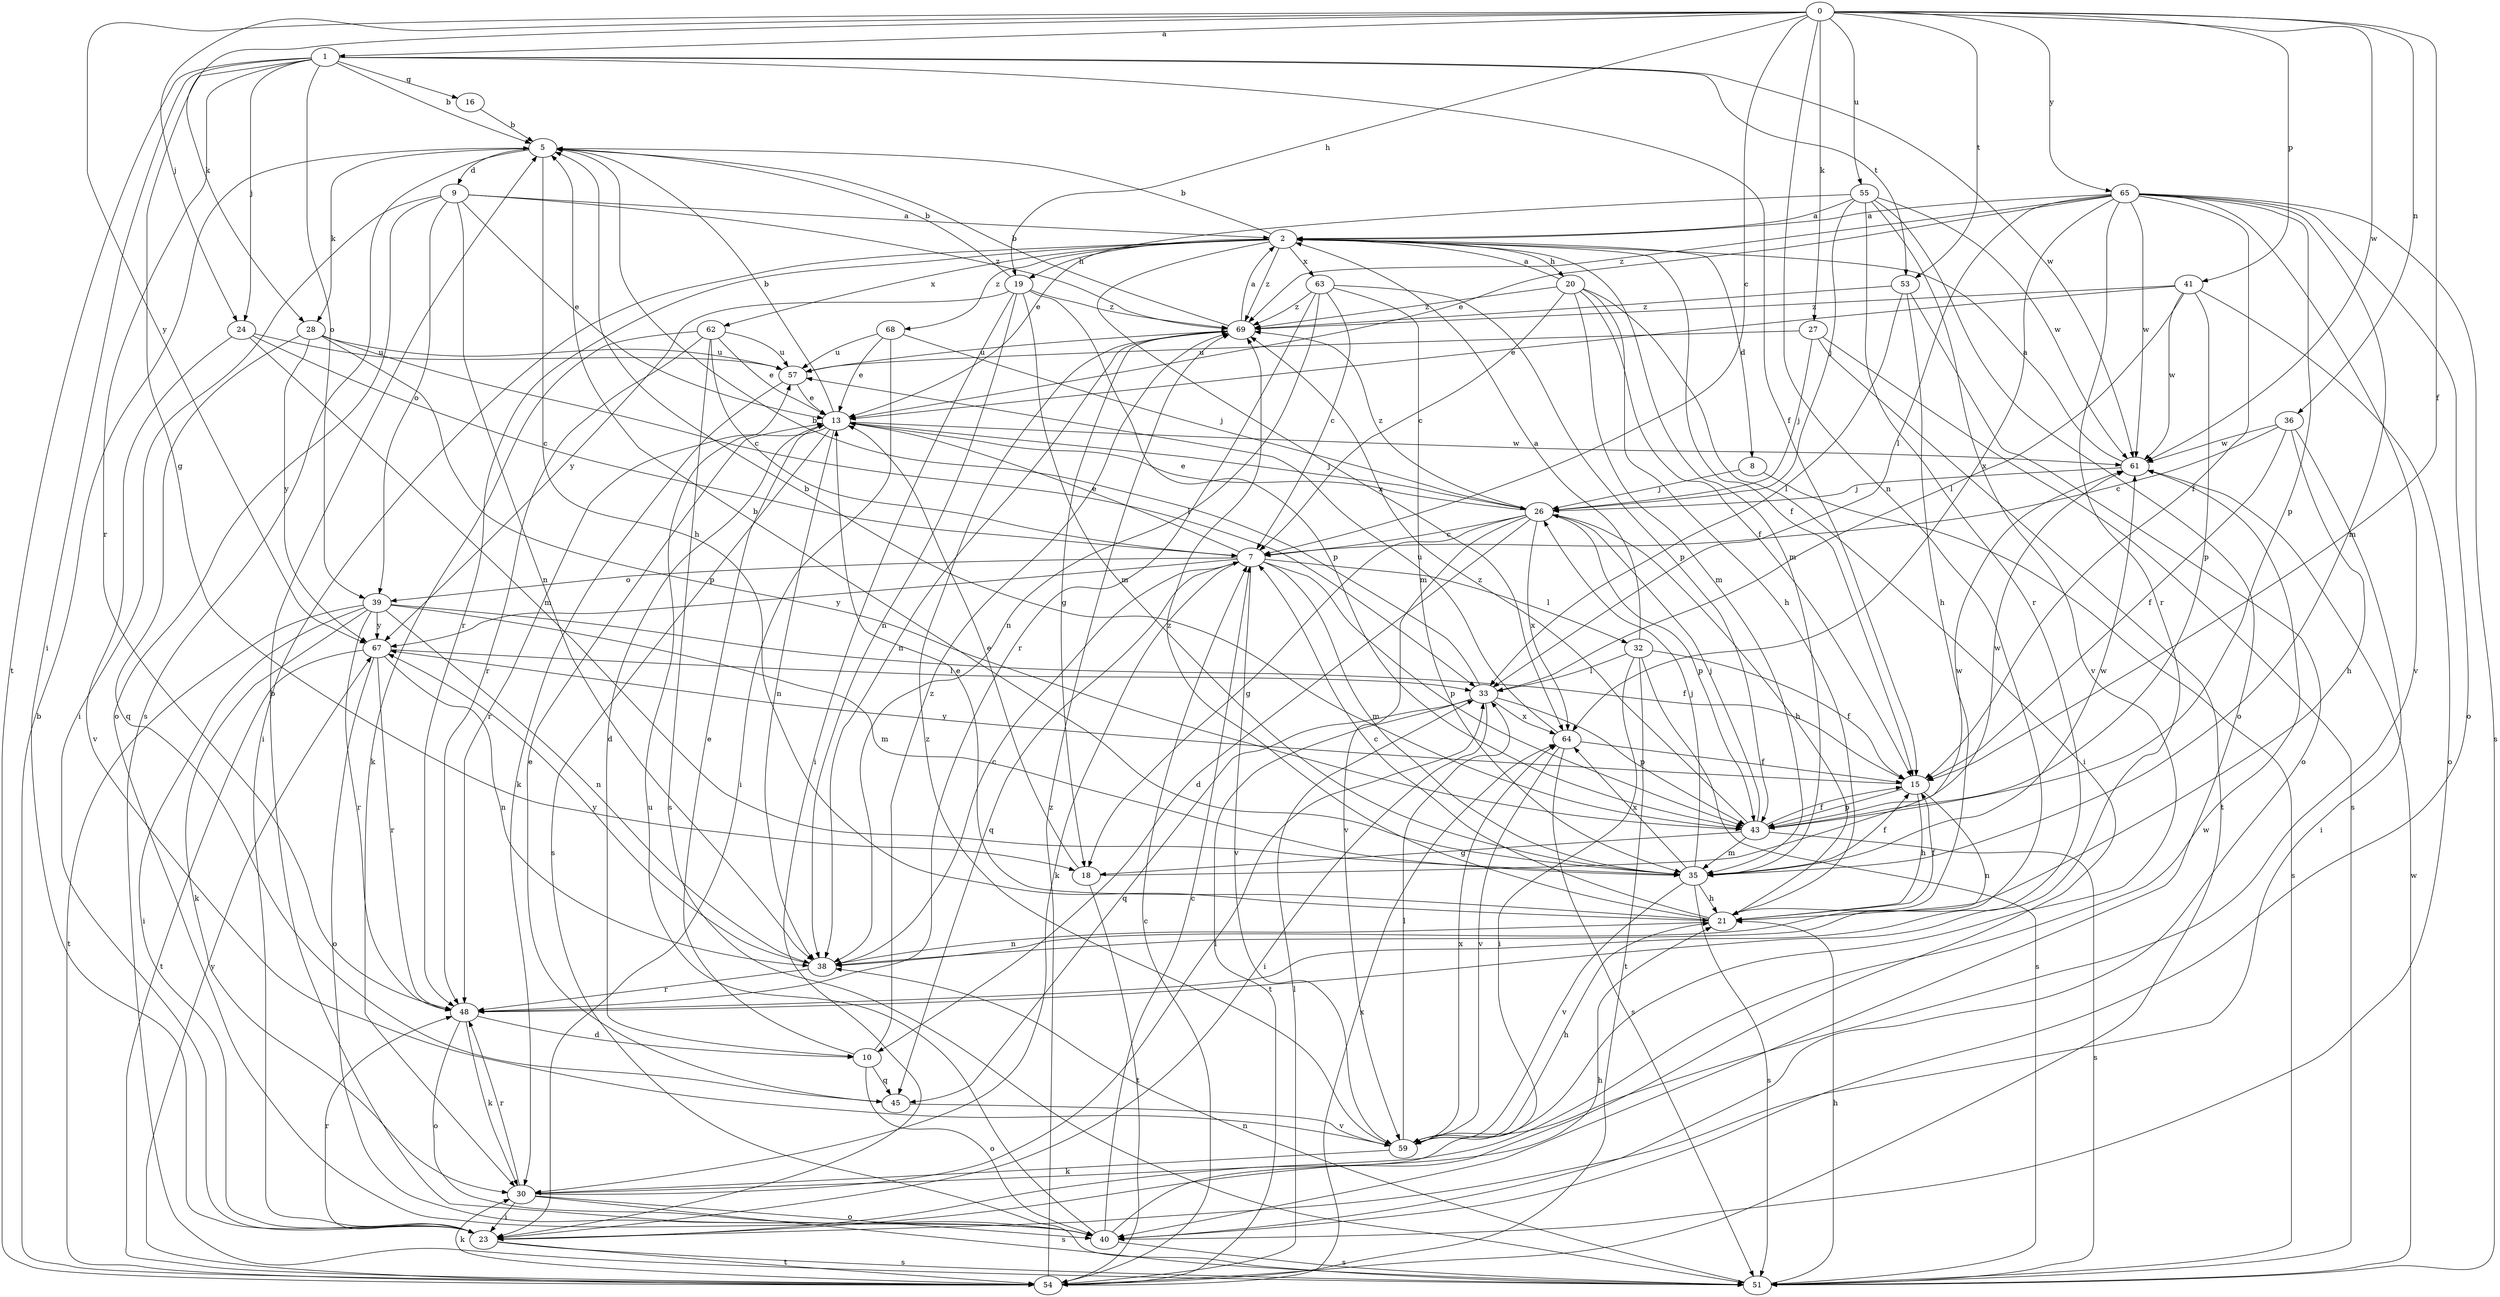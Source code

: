 strict digraph  {
0;
1;
2;
5;
7;
8;
9;
10;
13;
15;
16;
18;
19;
20;
21;
23;
24;
26;
27;
28;
30;
32;
33;
35;
36;
38;
39;
40;
41;
43;
45;
48;
51;
53;
54;
55;
57;
59;
61;
62;
63;
64;
65;
67;
68;
69;
0 -> 1  [label=a];
0 -> 7  [label=c];
0 -> 15  [label=f];
0 -> 19  [label=h];
0 -> 24  [label=j];
0 -> 27  [label=k];
0 -> 28  [label=k];
0 -> 36  [label=n];
0 -> 38  [label=n];
0 -> 41  [label=p];
0 -> 53  [label=t];
0 -> 55  [label=u];
0 -> 61  [label=w];
0 -> 65  [label=y];
0 -> 67  [label=y];
1 -> 5  [label=b];
1 -> 15  [label=f];
1 -> 16  [label=g];
1 -> 18  [label=g];
1 -> 23  [label=i];
1 -> 24  [label=j];
1 -> 39  [label=o];
1 -> 48  [label=r];
1 -> 53  [label=t];
1 -> 54  [label=t];
1 -> 61  [label=w];
2 -> 5  [label=b];
2 -> 8  [label=d];
2 -> 15  [label=f];
2 -> 19  [label=h];
2 -> 20  [label=h];
2 -> 23  [label=i];
2 -> 35  [label=m];
2 -> 48  [label=r];
2 -> 62  [label=x];
2 -> 63  [label=x];
2 -> 64  [label=x];
2 -> 68  [label=z];
2 -> 69  [label=z];
5 -> 9  [label=d];
5 -> 21  [label=h];
5 -> 28  [label=k];
5 -> 51  [label=s];
7 -> 13  [label=e];
7 -> 30  [label=k];
7 -> 32  [label=l];
7 -> 35  [label=m];
7 -> 39  [label=o];
7 -> 43  [label=p];
7 -> 45  [label=q];
7 -> 59  [label=v];
7 -> 67  [label=y];
8 -> 26  [label=j];
8 -> 51  [label=s];
9 -> 2  [label=a];
9 -> 13  [label=e];
9 -> 23  [label=i];
9 -> 38  [label=n];
9 -> 39  [label=o];
9 -> 40  [label=o];
9 -> 69  [label=z];
10 -> 13  [label=e];
10 -> 40  [label=o];
10 -> 45  [label=q];
10 -> 69  [label=z];
13 -> 5  [label=b];
13 -> 10  [label=d];
13 -> 26  [label=j];
13 -> 38  [label=n];
13 -> 48  [label=r];
13 -> 51  [label=s];
13 -> 61  [label=w];
15 -> 21  [label=h];
15 -> 38  [label=n];
15 -> 43  [label=p];
15 -> 67  [label=y];
16 -> 5  [label=b];
18 -> 13  [label=e];
18 -> 54  [label=t];
18 -> 61  [label=w];
19 -> 5  [label=b];
19 -> 23  [label=i];
19 -> 35  [label=m];
19 -> 38  [label=n];
19 -> 43  [label=p];
19 -> 67  [label=y];
19 -> 69  [label=z];
20 -> 2  [label=a];
20 -> 7  [label=c];
20 -> 15  [label=f];
20 -> 21  [label=h];
20 -> 23  [label=i];
20 -> 35  [label=m];
20 -> 69  [label=z];
21 -> 7  [label=c];
21 -> 13  [label=e];
21 -> 15  [label=f];
21 -> 38  [label=n];
21 -> 69  [label=z];
23 -> 48  [label=r];
23 -> 51  [label=s];
23 -> 54  [label=t];
24 -> 7  [label=c];
24 -> 35  [label=m];
24 -> 57  [label=u];
24 -> 59  [label=v];
26 -> 7  [label=c];
26 -> 10  [label=d];
26 -> 13  [label=e];
26 -> 18  [label=g];
26 -> 21  [label=h];
26 -> 43  [label=p];
26 -> 59  [label=v];
26 -> 64  [label=x];
26 -> 69  [label=z];
27 -> 26  [label=j];
27 -> 51  [label=s];
27 -> 54  [label=t];
27 -> 57  [label=u];
28 -> 33  [label=l];
28 -> 43  [label=p];
28 -> 45  [label=q];
28 -> 57  [label=u];
28 -> 67  [label=y];
30 -> 23  [label=i];
30 -> 33  [label=l];
30 -> 40  [label=o];
30 -> 48  [label=r];
30 -> 51  [label=s];
30 -> 61  [label=w];
32 -> 2  [label=a];
32 -> 15  [label=f];
32 -> 23  [label=i];
32 -> 33  [label=l];
32 -> 51  [label=s];
32 -> 54  [label=t];
33 -> 5  [label=b];
33 -> 23  [label=i];
33 -> 43  [label=p];
33 -> 45  [label=q];
33 -> 54  [label=t];
33 -> 64  [label=x];
35 -> 5  [label=b];
35 -> 15  [label=f];
35 -> 21  [label=h];
35 -> 26  [label=j];
35 -> 51  [label=s];
35 -> 59  [label=v];
35 -> 61  [label=w];
35 -> 64  [label=x];
36 -> 7  [label=c];
36 -> 15  [label=f];
36 -> 21  [label=h];
36 -> 23  [label=i];
36 -> 61  [label=w];
38 -> 7  [label=c];
38 -> 48  [label=r];
38 -> 67  [label=y];
39 -> 15  [label=f];
39 -> 23  [label=i];
39 -> 30  [label=k];
39 -> 35  [label=m];
39 -> 38  [label=n];
39 -> 48  [label=r];
39 -> 54  [label=t];
39 -> 67  [label=y];
40 -> 5  [label=b];
40 -> 7  [label=c];
40 -> 21  [label=h];
40 -> 51  [label=s];
40 -> 57  [label=u];
41 -> 13  [label=e];
41 -> 33  [label=l];
41 -> 40  [label=o];
41 -> 43  [label=p];
41 -> 61  [label=w];
41 -> 69  [label=z];
43 -> 5  [label=b];
43 -> 15  [label=f];
43 -> 18  [label=g];
43 -> 26  [label=j];
43 -> 35  [label=m];
43 -> 51  [label=s];
43 -> 61  [label=w];
43 -> 69  [label=z];
45 -> 13  [label=e];
45 -> 59  [label=v];
48 -> 10  [label=d];
48 -> 30  [label=k];
48 -> 40  [label=o];
51 -> 21  [label=h];
51 -> 38  [label=n];
51 -> 61  [label=w];
53 -> 21  [label=h];
53 -> 33  [label=l];
53 -> 40  [label=o];
53 -> 69  [label=z];
54 -> 5  [label=b];
54 -> 7  [label=c];
54 -> 30  [label=k];
54 -> 33  [label=l];
54 -> 64  [label=x];
54 -> 67  [label=y];
54 -> 69  [label=z];
55 -> 2  [label=a];
55 -> 13  [label=e];
55 -> 26  [label=j];
55 -> 40  [label=o];
55 -> 48  [label=r];
55 -> 59  [label=v];
55 -> 61  [label=w];
57 -> 13  [label=e];
57 -> 30  [label=k];
59 -> 21  [label=h];
59 -> 30  [label=k];
59 -> 33  [label=l];
59 -> 64  [label=x];
59 -> 69  [label=z];
61 -> 2  [label=a];
61 -> 26  [label=j];
62 -> 7  [label=c];
62 -> 13  [label=e];
62 -> 30  [label=k];
62 -> 48  [label=r];
62 -> 51  [label=s];
62 -> 57  [label=u];
63 -> 7  [label=c];
63 -> 35  [label=m];
63 -> 38  [label=n];
63 -> 43  [label=p];
63 -> 48  [label=r];
63 -> 69  [label=z];
64 -> 15  [label=f];
64 -> 51  [label=s];
64 -> 57  [label=u];
64 -> 59  [label=v];
65 -> 2  [label=a];
65 -> 13  [label=e];
65 -> 15  [label=f];
65 -> 33  [label=l];
65 -> 35  [label=m];
65 -> 40  [label=o];
65 -> 43  [label=p];
65 -> 48  [label=r];
65 -> 51  [label=s];
65 -> 59  [label=v];
65 -> 61  [label=w];
65 -> 64  [label=x];
65 -> 69  [label=z];
67 -> 33  [label=l];
67 -> 38  [label=n];
67 -> 40  [label=o];
67 -> 48  [label=r];
67 -> 54  [label=t];
68 -> 13  [label=e];
68 -> 23  [label=i];
68 -> 26  [label=j];
68 -> 57  [label=u];
69 -> 2  [label=a];
69 -> 5  [label=b];
69 -> 18  [label=g];
69 -> 38  [label=n];
69 -> 57  [label=u];
}
